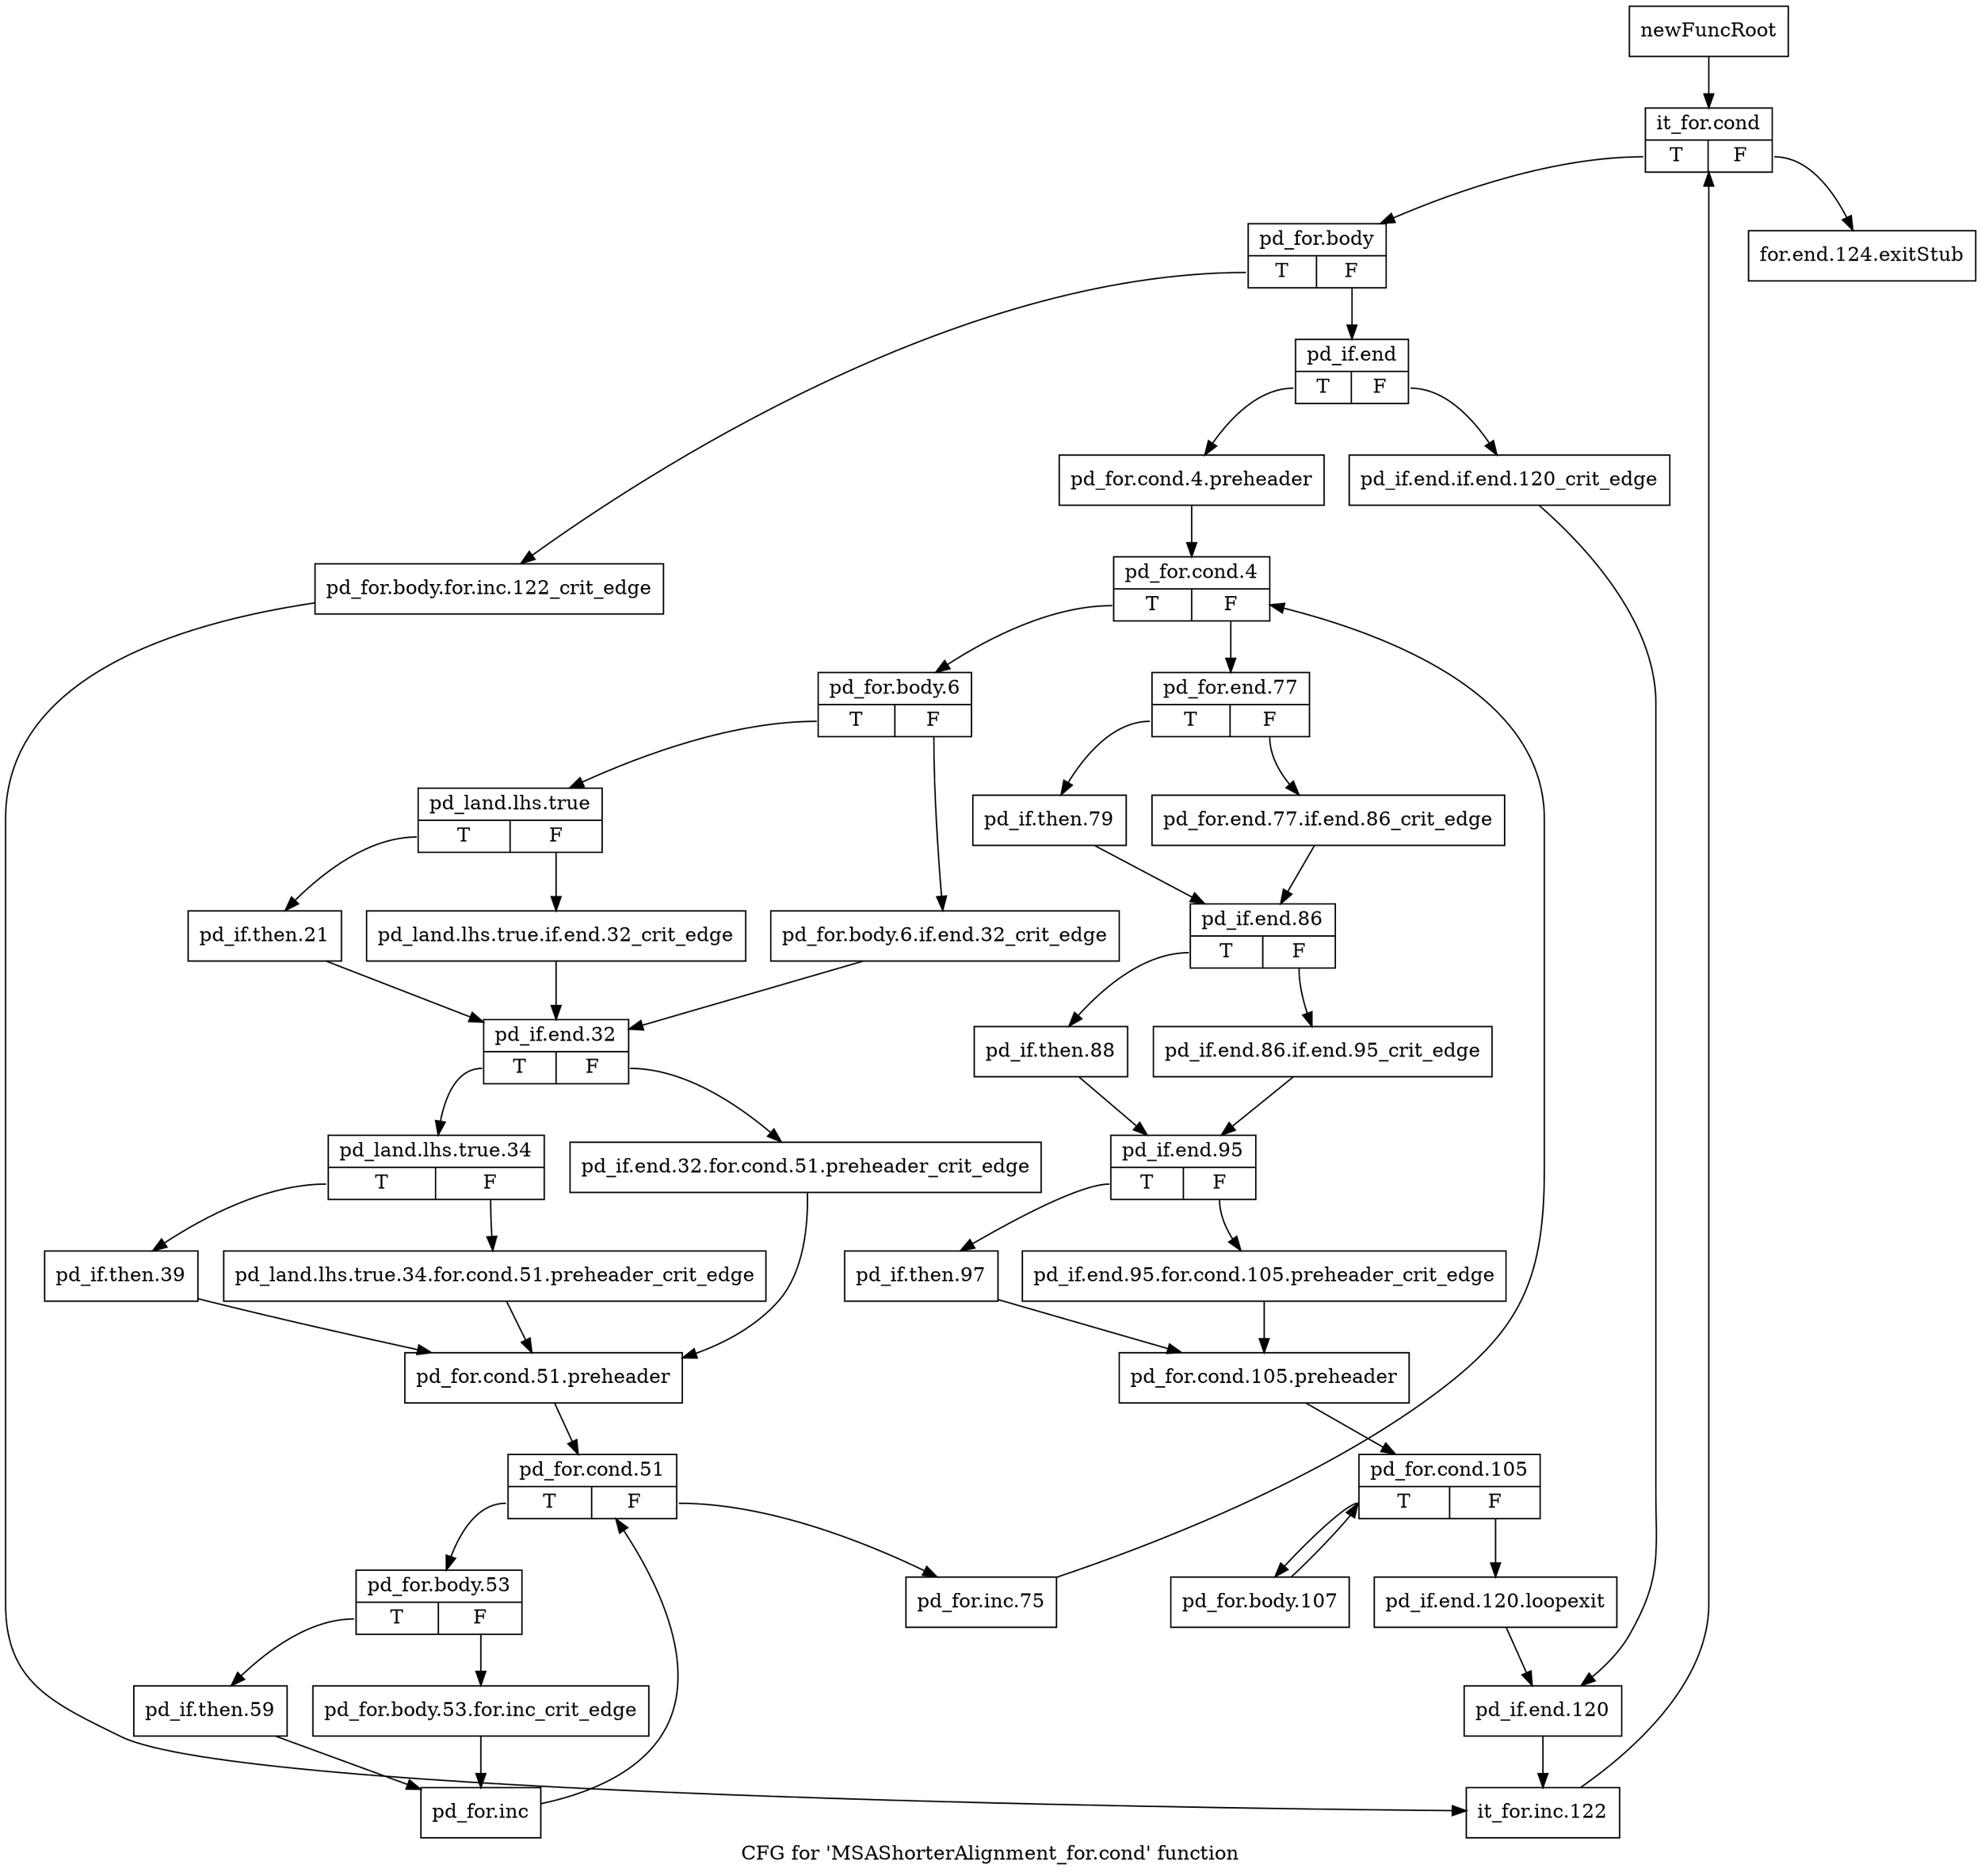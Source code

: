 digraph "CFG for 'MSAShorterAlignment_for.cond' function" {
	label="CFG for 'MSAShorterAlignment_for.cond' function";

	Node0x336dfb0 [shape=record,label="{newFuncRoot}"];
	Node0x336dfb0 -> Node0x336e050;
	Node0x336e000 [shape=record,label="{for.end.124.exitStub}"];
	Node0x336e050 [shape=record,label="{it_for.cond|{<s0>T|<s1>F}}"];
	Node0x336e050:s0 -> Node0x336e0a0;
	Node0x336e050:s1 -> Node0x336e000;
	Node0x336e0a0 [shape=record,label="{pd_for.body|{<s0>T|<s1>F}}"];
	Node0x336e0a0:s0 -> Node0x336ebe0;
	Node0x336e0a0:s1 -> Node0x336e0f0;
	Node0x336e0f0 [shape=record,label="{pd_if.end|{<s0>T|<s1>F}}"];
	Node0x336e0f0:s0 -> Node0x336e190;
	Node0x336e0f0:s1 -> Node0x336e140;
	Node0x336e140 [shape=record,label="{pd_if.end.if.end.120_crit_edge}"];
	Node0x336e140 -> Node0x336e5f0;
	Node0x336e190 [shape=record,label="{pd_for.cond.4.preheader}"];
	Node0x336e190 -> Node0x336e1e0;
	Node0x336e1e0 [shape=record,label="{pd_for.cond.4|{<s0>T|<s1>F}}"];
	Node0x336e1e0:s0 -> Node0x336e690;
	Node0x336e1e0:s1 -> Node0x336e230;
	Node0x336e230 [shape=record,label="{pd_for.end.77|{<s0>T|<s1>F}}"];
	Node0x336e230:s0 -> Node0x336e2d0;
	Node0x336e230:s1 -> Node0x336e280;
	Node0x336e280 [shape=record,label="{pd_for.end.77.if.end.86_crit_edge}"];
	Node0x336e280 -> Node0x336e320;
	Node0x336e2d0 [shape=record,label="{pd_if.then.79}"];
	Node0x336e2d0 -> Node0x336e320;
	Node0x336e320 [shape=record,label="{pd_if.end.86|{<s0>T|<s1>F}}"];
	Node0x336e320:s0 -> Node0x336e3c0;
	Node0x336e320:s1 -> Node0x336e370;
	Node0x336e370 [shape=record,label="{pd_if.end.86.if.end.95_crit_edge}"];
	Node0x336e370 -> Node0x336e410;
	Node0x336e3c0 [shape=record,label="{pd_if.then.88}"];
	Node0x336e3c0 -> Node0x336e410;
	Node0x336e410 [shape=record,label="{pd_if.end.95|{<s0>T|<s1>F}}"];
	Node0x336e410:s0 -> Node0x336e4b0;
	Node0x336e410:s1 -> Node0x336e460;
	Node0x336e460 [shape=record,label="{pd_if.end.95.for.cond.105.preheader_crit_edge}"];
	Node0x336e460 -> Node0x336e500;
	Node0x336e4b0 [shape=record,label="{pd_if.then.97}"];
	Node0x336e4b0 -> Node0x336e500;
	Node0x336e500 [shape=record,label="{pd_for.cond.105.preheader}"];
	Node0x336e500 -> Node0x336e550;
	Node0x336e550 [shape=record,label="{pd_for.cond.105|{<s0>T|<s1>F}}"];
	Node0x336e550:s0 -> Node0x336e640;
	Node0x336e550:s1 -> Node0x336e5a0;
	Node0x336e5a0 [shape=record,label="{pd_if.end.120.loopexit}"];
	Node0x336e5a0 -> Node0x336e5f0;
	Node0x336e5f0 [shape=record,label="{pd_if.end.120}"];
	Node0x336e5f0 -> Node0x336ec30;
	Node0x336e640 [shape=record,label="{pd_for.body.107}"];
	Node0x336e640 -> Node0x336e550;
	Node0x336e690 [shape=record,label="{pd_for.body.6|{<s0>T|<s1>F}}"];
	Node0x336e690:s0 -> Node0x336e730;
	Node0x336e690:s1 -> Node0x336e6e0;
	Node0x336e6e0 [shape=record,label="{pd_for.body.6.if.end.32_crit_edge}"];
	Node0x336e6e0 -> Node0x336e820;
	Node0x336e730 [shape=record,label="{pd_land.lhs.true|{<s0>T|<s1>F}}"];
	Node0x336e730:s0 -> Node0x336e7d0;
	Node0x336e730:s1 -> Node0x336e780;
	Node0x336e780 [shape=record,label="{pd_land.lhs.true.if.end.32_crit_edge}"];
	Node0x336e780 -> Node0x336e820;
	Node0x336e7d0 [shape=record,label="{pd_if.then.21}"];
	Node0x336e7d0 -> Node0x336e820;
	Node0x336e820 [shape=record,label="{pd_if.end.32|{<s0>T|<s1>F}}"];
	Node0x336e820:s0 -> Node0x336e8c0;
	Node0x336e820:s1 -> Node0x336e870;
	Node0x336e870 [shape=record,label="{pd_if.end.32.for.cond.51.preheader_crit_edge}"];
	Node0x336e870 -> Node0x336e9b0;
	Node0x336e8c0 [shape=record,label="{pd_land.lhs.true.34|{<s0>T|<s1>F}}"];
	Node0x336e8c0:s0 -> Node0x336e960;
	Node0x336e8c0:s1 -> Node0x336e910;
	Node0x336e910 [shape=record,label="{pd_land.lhs.true.34.for.cond.51.preheader_crit_edge}"];
	Node0x336e910 -> Node0x336e9b0;
	Node0x336e960 [shape=record,label="{pd_if.then.39}"];
	Node0x336e960 -> Node0x336e9b0;
	Node0x336e9b0 [shape=record,label="{pd_for.cond.51.preheader}"];
	Node0x336e9b0 -> Node0x336ea00;
	Node0x336ea00 [shape=record,label="{pd_for.cond.51|{<s0>T|<s1>F}}"];
	Node0x336ea00:s0 -> Node0x336eaa0;
	Node0x336ea00:s1 -> Node0x336ea50;
	Node0x336ea50 [shape=record,label="{pd_for.inc.75}"];
	Node0x336ea50 -> Node0x336e1e0;
	Node0x336eaa0 [shape=record,label="{pd_for.body.53|{<s0>T|<s1>F}}"];
	Node0x336eaa0:s0 -> Node0x336eb40;
	Node0x336eaa0:s1 -> Node0x336eaf0;
	Node0x336eaf0 [shape=record,label="{pd_for.body.53.for.inc_crit_edge}"];
	Node0x336eaf0 -> Node0x336eb90;
	Node0x336eb40 [shape=record,label="{pd_if.then.59}"];
	Node0x336eb40 -> Node0x336eb90;
	Node0x336eb90 [shape=record,label="{pd_for.inc}"];
	Node0x336eb90 -> Node0x336ea00;
	Node0x336ebe0 [shape=record,label="{pd_for.body.for.inc.122_crit_edge}"];
	Node0x336ebe0 -> Node0x336ec30;
	Node0x336ec30 [shape=record,label="{it_for.inc.122}"];
	Node0x336ec30 -> Node0x336e050;
}
